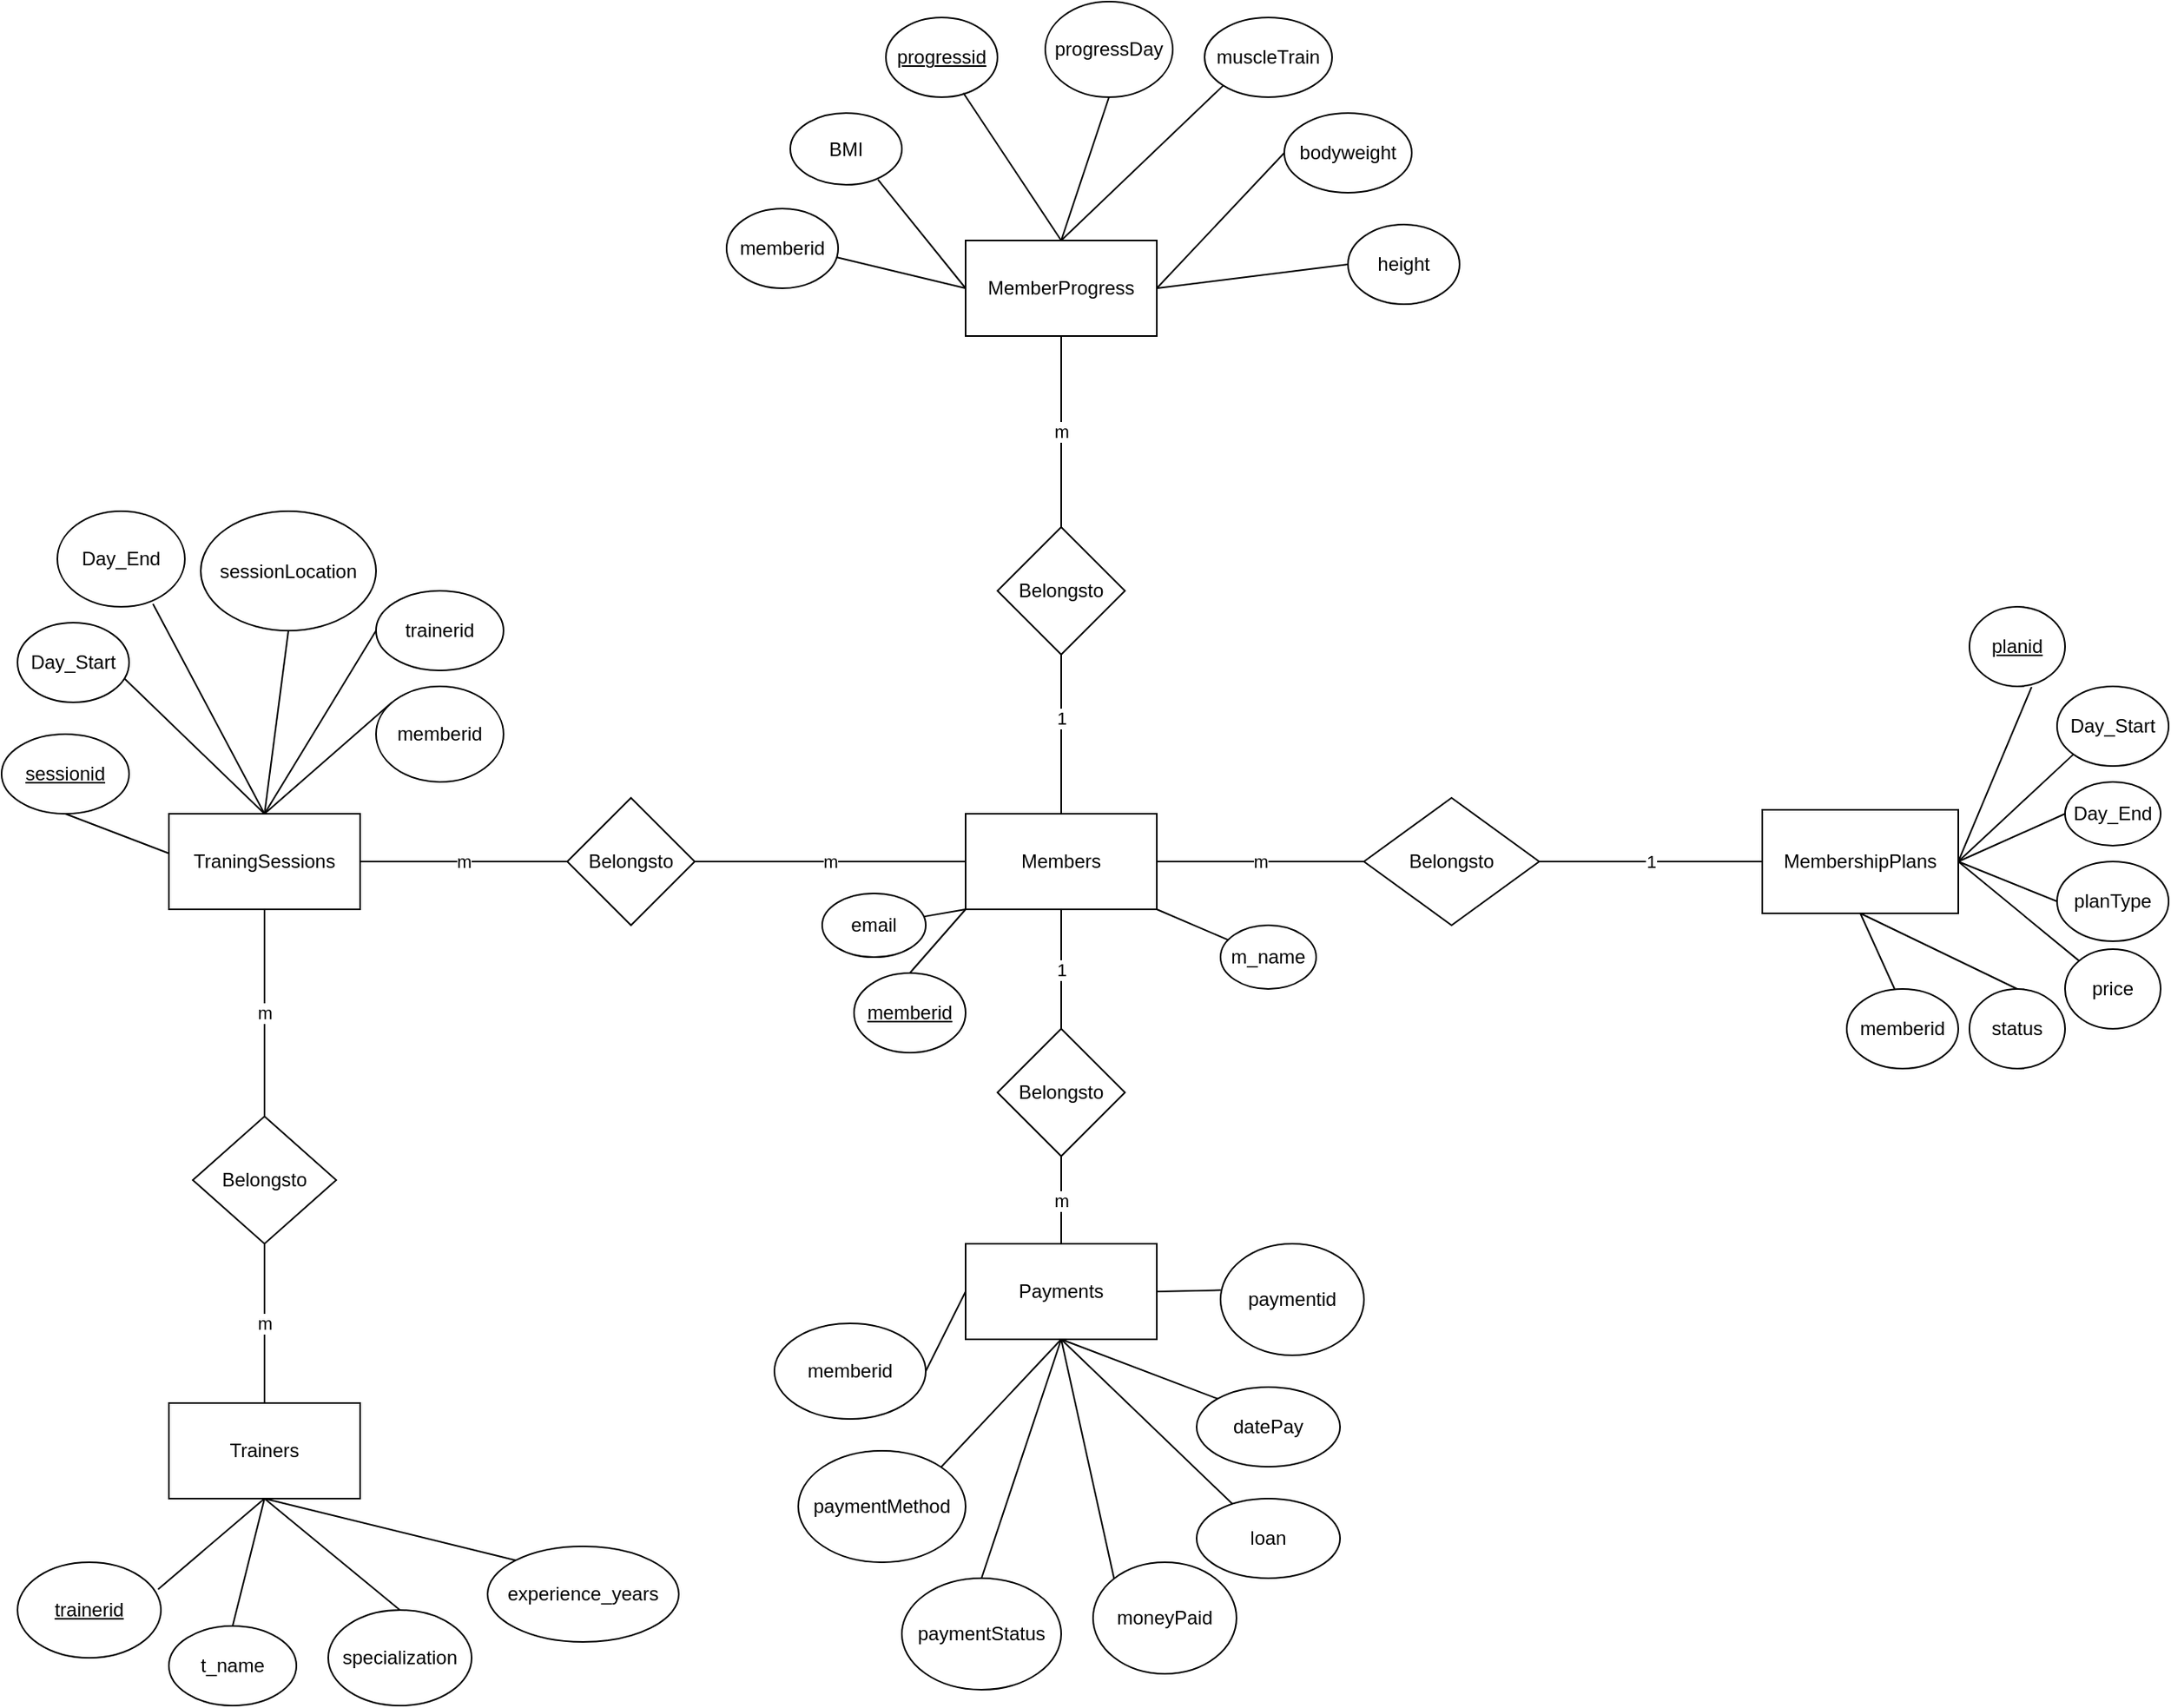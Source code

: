 <mxfile version="24.7.17">
  <diagram name="Trang-1" id="aR7fLO6s7UQVaGggUBqw">
    <mxGraphModel dx="2193" dy="2011" grid="1" gridSize="10" guides="1" tooltips="1" connect="1" arrows="1" fold="1" page="1" pageScale="1" pageWidth="827" pageHeight="1169" math="0" shadow="0">
      <root>
        <mxCell id="0" />
        <mxCell id="1" parent="0" />
        <mxCell id="LQCwbnCenOOeZ457Ust4-1" value="Members" style="rounded=0;whiteSpace=wrap;html=1;" parent="1" vertex="1">
          <mxGeometry x="340" y="300" width="120" height="60" as="geometry" />
        </mxCell>
        <mxCell id="LQCwbnCenOOeZ457Ust4-3" value="memberid" style="ellipse;whiteSpace=wrap;html=1;perimeterSpacing=0;fontStyle=4" parent="1" vertex="1">
          <mxGeometry x="270" y="400" width="70" height="50" as="geometry" />
        </mxCell>
        <mxCell id="LQCwbnCenOOeZ457Ust4-4" value="" style="endArrow=none;html=1;rounded=0;exitX=0;exitY=1;exitDx=0;exitDy=0;" parent="1" source="LQCwbnCenOOeZ457Ust4-1" target="LQCwbnCenOOeZ457Ust4-8" edge="1">
          <mxGeometry width="50" height="50" relative="1" as="geometry">
            <mxPoint x="400" y="360" as="sourcePoint" />
            <mxPoint x="400" y="360" as="targetPoint" />
          </mxGeometry>
        </mxCell>
        <mxCell id="LQCwbnCenOOeZ457Ust4-6" value="" style="endArrow=none;html=1;rounded=0;exitX=1;exitY=1;exitDx=0;exitDy=0;" parent="1" source="LQCwbnCenOOeZ457Ust4-1" target="LQCwbnCenOOeZ457Ust4-7" edge="1">
          <mxGeometry width="50" height="50" relative="1" as="geometry">
            <mxPoint x="400" y="360" as="sourcePoint" />
            <mxPoint x="440" y="400" as="targetPoint" />
          </mxGeometry>
        </mxCell>
        <mxCell id="LQCwbnCenOOeZ457Ust4-7" value="m_name" style="ellipse;whiteSpace=wrap;html=1;" parent="1" vertex="1">
          <mxGeometry x="500" y="370" width="60" height="40" as="geometry" />
        </mxCell>
        <mxCell id="LQCwbnCenOOeZ457Ust4-8" value="email" style="ellipse;whiteSpace=wrap;html=1;" parent="1" vertex="1">
          <mxGeometry x="250" y="350" width="65" height="40" as="geometry" />
        </mxCell>
        <mxCell id="LQCwbnCenOOeZ457Ust4-9" value="MembershipPlans" style="rounded=0;whiteSpace=wrap;html=1;" parent="1" vertex="1">
          <mxGeometry x="840" y="297.5" width="123" height="65" as="geometry" />
        </mxCell>
        <mxCell id="LQCwbnCenOOeZ457Ust4-10" value="price" style="ellipse;whiteSpace=wrap;html=1;" parent="1" vertex="1">
          <mxGeometry x="1030" y="385" width="60" height="50" as="geometry" />
        </mxCell>
        <mxCell id="LQCwbnCenOOeZ457Ust4-11" value="status" style="ellipse;whiteSpace=wrap;html=1;" parent="1" vertex="1">
          <mxGeometry x="970" y="410" width="60" height="50" as="geometry" />
        </mxCell>
        <mxCell id="LQCwbnCenOOeZ457Ust4-12" value="memberid" style="ellipse;whiteSpace=wrap;html=1;" parent="1" vertex="1">
          <mxGeometry x="893" y="410" width="70" height="50" as="geometry" />
        </mxCell>
        <mxCell id="LQCwbnCenOOeZ457Ust4-13" value="planType" style="ellipse;whiteSpace=wrap;html=1;" parent="1" vertex="1">
          <mxGeometry x="1025" y="330" width="70" height="50" as="geometry" />
        </mxCell>
        <mxCell id="LQCwbnCenOOeZ457Ust4-14" value="planid" style="ellipse;whiteSpace=wrap;html=1;fontStyle=4" parent="1" vertex="1">
          <mxGeometry x="970" y="170" width="60" height="50" as="geometry" />
        </mxCell>
        <mxCell id="LQCwbnCenOOeZ457Ust4-15" value="Day_End" style="ellipse;whiteSpace=wrap;html=1;" parent="1" vertex="1">
          <mxGeometry x="1030" y="280" width="60" height="40" as="geometry" />
        </mxCell>
        <mxCell id="LQCwbnCenOOeZ457Ust4-16" value="Day_Start" style="ellipse;whiteSpace=wrap;html=1;" parent="1" vertex="1">
          <mxGeometry x="1025" y="220" width="70" height="50" as="geometry" />
        </mxCell>
        <mxCell id="LQCwbnCenOOeZ457Ust4-17" value="" style="endArrow=none;html=1;rounded=0;entryX=0.5;entryY=1;entryDx=0;entryDy=0;exitX=0.429;exitY=0;exitDx=0;exitDy=0;exitPerimeter=0;" parent="1" source="LQCwbnCenOOeZ457Ust4-12" target="LQCwbnCenOOeZ457Ust4-9" edge="1">
          <mxGeometry width="50" height="50" relative="1" as="geometry">
            <mxPoint x="550" y="410" as="sourcePoint" />
            <mxPoint x="600" y="360" as="targetPoint" />
          </mxGeometry>
        </mxCell>
        <mxCell id="LQCwbnCenOOeZ457Ust4-18" value="" style="endArrow=none;html=1;rounded=0;entryX=0.5;entryY=1;entryDx=0;entryDy=0;exitX=0.5;exitY=0;exitDx=0;exitDy=0;" parent="1" source="LQCwbnCenOOeZ457Ust4-11" target="LQCwbnCenOOeZ457Ust4-9" edge="1">
          <mxGeometry width="50" height="50" relative="1" as="geometry">
            <mxPoint x="550" y="410" as="sourcePoint" />
            <mxPoint x="600" y="360" as="targetPoint" />
          </mxGeometry>
        </mxCell>
        <mxCell id="LQCwbnCenOOeZ457Ust4-19" value="" style="endArrow=none;html=1;rounded=0;entryX=1;entryY=0.5;entryDx=0;entryDy=0;exitX=0;exitY=0;exitDx=0;exitDy=0;" parent="1" source="LQCwbnCenOOeZ457Ust4-10" target="LQCwbnCenOOeZ457Ust4-9" edge="1">
          <mxGeometry width="50" height="50" relative="1" as="geometry">
            <mxPoint x="550" y="410" as="sourcePoint" />
            <mxPoint x="600" y="360" as="targetPoint" />
          </mxGeometry>
        </mxCell>
        <mxCell id="LQCwbnCenOOeZ457Ust4-20" value="" style="endArrow=none;html=1;rounded=0;entryX=1;entryY=0.5;entryDx=0;entryDy=0;exitX=0;exitY=0.5;exitDx=0;exitDy=0;" parent="1" source="LQCwbnCenOOeZ457Ust4-13" target="LQCwbnCenOOeZ457Ust4-9" edge="1">
          <mxGeometry width="50" height="50" relative="1" as="geometry">
            <mxPoint x="550" y="410" as="sourcePoint" />
            <mxPoint x="600" y="360" as="targetPoint" />
          </mxGeometry>
        </mxCell>
        <mxCell id="LQCwbnCenOOeZ457Ust4-21" value="" style="endArrow=none;html=1;rounded=0;entryX=1;entryY=0.5;entryDx=0;entryDy=0;exitX=0;exitY=0.5;exitDx=0;exitDy=0;" parent="1" source="LQCwbnCenOOeZ457Ust4-15" target="LQCwbnCenOOeZ457Ust4-9" edge="1">
          <mxGeometry width="50" height="50" relative="1" as="geometry">
            <mxPoint x="550" y="410" as="sourcePoint" />
            <mxPoint x="600" y="360" as="targetPoint" />
          </mxGeometry>
        </mxCell>
        <mxCell id="LQCwbnCenOOeZ457Ust4-22" value="" style="endArrow=none;html=1;rounded=0;entryX=1;entryY=0.5;entryDx=0;entryDy=0;exitX=0;exitY=1;exitDx=0;exitDy=0;" parent="1" source="LQCwbnCenOOeZ457Ust4-16" target="LQCwbnCenOOeZ457Ust4-9" edge="1">
          <mxGeometry width="50" height="50" relative="1" as="geometry">
            <mxPoint x="550" y="410" as="sourcePoint" />
            <mxPoint x="600" y="360" as="targetPoint" />
          </mxGeometry>
        </mxCell>
        <mxCell id="LQCwbnCenOOeZ457Ust4-23" value="" style="endArrow=none;html=1;rounded=0;entryX=1;entryY=0.5;entryDx=0;entryDy=0;exitX=0.65;exitY=1.008;exitDx=0;exitDy=0;exitPerimeter=0;" parent="1" source="LQCwbnCenOOeZ457Ust4-14" target="LQCwbnCenOOeZ457Ust4-9" edge="1">
          <mxGeometry width="50" height="50" relative="1" as="geometry">
            <mxPoint x="550" y="410" as="sourcePoint" />
            <mxPoint x="600" y="360" as="targetPoint" />
          </mxGeometry>
        </mxCell>
        <mxCell id="LQCwbnCenOOeZ457Ust4-24" value="m" style="endArrow=none;html=1;rounded=0;exitX=1;exitY=0.5;exitDx=0;exitDy=0;entryX=0;entryY=0.5;entryDx=0;entryDy=0;" parent="1" source="LQCwbnCenOOeZ457Ust4-1" target="LQCwbnCenOOeZ457Ust4-25" edge="1">
          <mxGeometry width="50" height="50" relative="1" as="geometry">
            <mxPoint x="550" y="410" as="sourcePoint" />
            <mxPoint x="560" y="330" as="targetPoint" />
          </mxGeometry>
        </mxCell>
        <mxCell id="LQCwbnCenOOeZ457Ust4-25" value="Belongsto" style="rhombus;whiteSpace=wrap;html=1;" parent="1" vertex="1">
          <mxGeometry x="590" y="290" width="110" height="80" as="geometry" />
        </mxCell>
        <mxCell id="LQCwbnCenOOeZ457Ust4-27" value="1" style="endArrow=none;html=1;rounded=0;entryX=1;entryY=0.5;entryDx=0;entryDy=0;exitX=0;exitY=0.5;exitDx=0;exitDy=0;" parent="1" source="LQCwbnCenOOeZ457Ust4-9" target="LQCwbnCenOOeZ457Ust4-25" edge="1">
          <mxGeometry width="50" height="50" relative="1" as="geometry">
            <mxPoint x="550" y="410" as="sourcePoint" />
            <mxPoint x="600" y="360" as="targetPoint" />
          </mxGeometry>
        </mxCell>
        <mxCell id="LQCwbnCenOOeZ457Ust4-28" value="1" style="endArrow=none;html=1;rounded=0;exitX=0.5;exitY=0;exitDx=0;exitDy=0;" parent="1" source="LQCwbnCenOOeZ457Ust4-1" edge="1">
          <mxGeometry width="50" height="50" relative="1" as="geometry">
            <mxPoint x="210" y="300" as="sourcePoint" />
            <mxPoint x="400" y="180" as="targetPoint" />
          </mxGeometry>
        </mxCell>
        <mxCell id="LQCwbnCenOOeZ457Ust4-29" value="Belongsto" style="rhombus;whiteSpace=wrap;html=1;" parent="1" vertex="1">
          <mxGeometry x="360" y="120" width="80" height="80" as="geometry" />
        </mxCell>
        <mxCell id="LQCwbnCenOOeZ457Ust4-30" value="m" style="endArrow=none;html=1;rounded=0;exitX=0.5;exitY=0;exitDx=0;exitDy=0;" parent="1" source="LQCwbnCenOOeZ457Ust4-29" target="LQCwbnCenOOeZ457Ust4-31" edge="1">
          <mxGeometry width="50" height="50" relative="1" as="geometry">
            <mxPoint x="210" y="60" as="sourcePoint" />
            <mxPoint x="400" y="-30" as="targetPoint" />
            <mxPoint as="offset" />
          </mxGeometry>
        </mxCell>
        <mxCell id="LQCwbnCenOOeZ457Ust4-31" value="MemberProgress" style="rounded=0;whiteSpace=wrap;html=1;" parent="1" vertex="1">
          <mxGeometry x="340" y="-60" width="120" height="60" as="geometry" />
        </mxCell>
        <mxCell id="LQCwbnCenOOeZ457Ust4-32" value="bodyweight" style="ellipse;whiteSpace=wrap;html=1;" parent="1" vertex="1">
          <mxGeometry x="540" y="-140" width="80" height="50" as="geometry" />
        </mxCell>
        <mxCell id="LQCwbnCenOOeZ457Ust4-33" value="memberid" style="ellipse;whiteSpace=wrap;html=1;" parent="1" vertex="1">
          <mxGeometry x="190" y="-80" width="70" height="50" as="geometry" />
        </mxCell>
        <mxCell id="LQCwbnCenOOeZ457Ust4-34" value="BMI" style="ellipse;whiteSpace=wrap;html=1;" parent="1" vertex="1">
          <mxGeometry x="230" y="-140" width="70" height="45" as="geometry" />
        </mxCell>
        <mxCell id="LQCwbnCenOOeZ457Ust4-35" value="muscleTrain" style="ellipse;whiteSpace=wrap;html=1;" parent="1" vertex="1">
          <mxGeometry x="490" y="-200" width="80" height="50" as="geometry" />
        </mxCell>
        <mxCell id="LQCwbnCenOOeZ457Ust4-36" value="height" style="ellipse;whiteSpace=wrap;html=1;" parent="1" vertex="1">
          <mxGeometry x="580" y="-70" width="70" height="50" as="geometry" />
        </mxCell>
        <mxCell id="LQCwbnCenOOeZ457Ust4-37" value="progressDay" style="ellipse;whiteSpace=wrap;html=1;" parent="1" vertex="1">
          <mxGeometry x="390" y="-210" width="80" height="60" as="geometry" />
        </mxCell>
        <mxCell id="LQCwbnCenOOeZ457Ust4-38" value="progressid" style="ellipse;whiteSpace=wrap;html=1;fontStyle=4" parent="1" vertex="1">
          <mxGeometry x="290" y="-200" width="70" height="50" as="geometry" />
        </mxCell>
        <mxCell id="LQCwbnCenOOeZ457Ust4-39" value="" style="endArrow=none;html=1;rounded=0;exitX=0;exitY=0.5;exitDx=0;exitDy=0;entryX=0.991;entryY=0.612;entryDx=0;entryDy=0;entryPerimeter=0;" parent="1" source="LQCwbnCenOOeZ457Ust4-31" target="LQCwbnCenOOeZ457Ust4-33" edge="1">
          <mxGeometry width="50" height="50" relative="1" as="geometry">
            <mxPoint x="440" as="sourcePoint" />
            <mxPoint x="490" y="-50" as="targetPoint" />
          </mxGeometry>
        </mxCell>
        <mxCell id="LQCwbnCenOOeZ457Ust4-40" value="" style="endArrow=none;html=1;rounded=0;exitX=0;exitY=0.5;exitDx=0;exitDy=0;entryX=0.786;entryY=0.929;entryDx=0;entryDy=0;entryPerimeter=0;" parent="1" source="LQCwbnCenOOeZ457Ust4-31" target="LQCwbnCenOOeZ457Ust4-34" edge="1">
          <mxGeometry width="50" height="50" relative="1" as="geometry">
            <mxPoint x="440" as="sourcePoint" />
            <mxPoint x="490" y="-50" as="targetPoint" />
          </mxGeometry>
        </mxCell>
        <mxCell id="LQCwbnCenOOeZ457Ust4-41" value="" style="endArrow=none;html=1;rounded=0;exitX=0.5;exitY=0;exitDx=0;exitDy=0;entryX=0.694;entryY=0.948;entryDx=0;entryDy=0;entryPerimeter=0;" parent="1" source="LQCwbnCenOOeZ457Ust4-31" target="LQCwbnCenOOeZ457Ust4-38" edge="1">
          <mxGeometry width="50" height="50" relative="1" as="geometry">
            <mxPoint x="440" as="sourcePoint" />
            <mxPoint x="490" y="-50" as="targetPoint" />
          </mxGeometry>
        </mxCell>
        <mxCell id="LQCwbnCenOOeZ457Ust4-42" value="" style="endArrow=none;html=1;rounded=0;exitX=0.5;exitY=0;exitDx=0;exitDy=0;entryX=0.5;entryY=1;entryDx=0;entryDy=0;" parent="1" source="LQCwbnCenOOeZ457Ust4-31" target="LQCwbnCenOOeZ457Ust4-37" edge="1">
          <mxGeometry width="50" height="50" relative="1" as="geometry">
            <mxPoint x="440" as="sourcePoint" />
            <mxPoint x="490" y="-50" as="targetPoint" />
          </mxGeometry>
        </mxCell>
        <mxCell id="LQCwbnCenOOeZ457Ust4-43" value="" style="endArrow=none;html=1;rounded=0;exitX=0.5;exitY=0;exitDx=0;exitDy=0;entryX=0;entryY=1;entryDx=0;entryDy=0;" parent="1" source="LQCwbnCenOOeZ457Ust4-31" target="LQCwbnCenOOeZ457Ust4-35" edge="1">
          <mxGeometry width="50" height="50" relative="1" as="geometry">
            <mxPoint x="440" as="sourcePoint" />
            <mxPoint x="490" y="-50" as="targetPoint" />
          </mxGeometry>
        </mxCell>
        <mxCell id="LQCwbnCenOOeZ457Ust4-44" value="" style="endArrow=none;html=1;rounded=0;exitX=1;exitY=0.5;exitDx=0;exitDy=0;entryX=0;entryY=0.5;entryDx=0;entryDy=0;" parent="1" source="LQCwbnCenOOeZ457Ust4-31" target="LQCwbnCenOOeZ457Ust4-32" edge="1">
          <mxGeometry width="50" height="50" relative="1" as="geometry">
            <mxPoint x="440" as="sourcePoint" />
            <mxPoint x="490" y="-50" as="targetPoint" />
          </mxGeometry>
        </mxCell>
        <mxCell id="LQCwbnCenOOeZ457Ust4-45" value="" style="endArrow=none;html=1;rounded=0;entryX=0;entryY=0.5;entryDx=0;entryDy=0;exitX=1;exitY=0.5;exitDx=0;exitDy=0;" parent="1" source="LQCwbnCenOOeZ457Ust4-31" target="LQCwbnCenOOeZ457Ust4-36" edge="1">
          <mxGeometry width="50" height="50" relative="1" as="geometry">
            <mxPoint x="440" as="sourcePoint" />
            <mxPoint x="490" y="-50" as="targetPoint" />
          </mxGeometry>
        </mxCell>
        <mxCell id="LQCwbnCenOOeZ457Ust4-46" value="TraningSessions" style="rounded=0;whiteSpace=wrap;html=1;" parent="1" vertex="1">
          <mxGeometry x="-160" y="300" width="120" height="60" as="geometry" />
        </mxCell>
        <mxCell id="LQCwbnCenOOeZ457Ust4-47" value="memberid" style="ellipse;whiteSpace=wrap;html=1;" parent="1" vertex="1">
          <mxGeometry x="-30" y="220" width="80" height="60" as="geometry" />
        </mxCell>
        <mxCell id="LQCwbnCenOOeZ457Ust4-48" value="trainerid" style="ellipse;whiteSpace=wrap;html=1;" parent="1" vertex="1">
          <mxGeometry x="-30" y="160" width="80" height="50" as="geometry" />
        </mxCell>
        <mxCell id="LQCwbnCenOOeZ457Ust4-49" value="sessionLocation" style="ellipse;whiteSpace=wrap;html=1;" parent="1" vertex="1">
          <mxGeometry x="-140" y="110" width="110" height="75" as="geometry" />
        </mxCell>
        <mxCell id="LQCwbnCenOOeZ457Ust4-50" value="Day_End" style="ellipse;whiteSpace=wrap;html=1;" parent="1" vertex="1">
          <mxGeometry x="-230" y="110" width="80" height="60" as="geometry" />
        </mxCell>
        <mxCell id="LQCwbnCenOOeZ457Ust4-51" value="Day_Start" style="ellipse;whiteSpace=wrap;html=1;" parent="1" vertex="1">
          <mxGeometry x="-255" y="180" width="70" height="50" as="geometry" />
        </mxCell>
        <mxCell id="LQCwbnCenOOeZ457Ust4-52" value="sessionid" style="ellipse;whiteSpace=wrap;html=1;fontStyle=4" parent="1" vertex="1">
          <mxGeometry x="-265" y="250" width="80" height="50" as="geometry" />
        </mxCell>
        <mxCell id="LQCwbnCenOOeZ457Ust4-53" value="" style="endArrow=none;html=1;rounded=0;exitX=0.003;exitY=0.417;exitDx=0;exitDy=0;exitPerimeter=0;entryX=0.5;entryY=1;entryDx=0;entryDy=0;" parent="1" source="LQCwbnCenOOeZ457Ust4-46" target="LQCwbnCenOOeZ457Ust4-52" edge="1">
          <mxGeometry width="50" height="50" relative="1" as="geometry">
            <mxPoint x="-70" y="280" as="sourcePoint" />
            <mxPoint x="-20" y="230" as="targetPoint" />
          </mxGeometry>
        </mxCell>
        <mxCell id="LQCwbnCenOOeZ457Ust4-54" value="" style="endArrow=none;html=1;rounded=0;exitX=0.5;exitY=0;exitDx=0;exitDy=0;entryX=0.963;entryY=0.708;entryDx=0;entryDy=0;entryPerimeter=0;" parent="1" source="LQCwbnCenOOeZ457Ust4-46" target="LQCwbnCenOOeZ457Ust4-51" edge="1">
          <mxGeometry width="50" height="50" relative="1" as="geometry">
            <mxPoint x="-70" y="280" as="sourcePoint" />
            <mxPoint x="-20" y="230" as="targetPoint" />
          </mxGeometry>
        </mxCell>
        <mxCell id="LQCwbnCenOOeZ457Ust4-57" value="" style="endArrow=none;html=1;rounded=0;exitX=0.5;exitY=0;exitDx=0;exitDy=0;entryX=0.75;entryY=0.97;entryDx=0;entryDy=0;entryPerimeter=0;" parent="1" source="LQCwbnCenOOeZ457Ust4-46" target="LQCwbnCenOOeZ457Ust4-50" edge="1">
          <mxGeometry width="50" height="50" relative="1" as="geometry">
            <mxPoint x="-70" y="280" as="sourcePoint" />
            <mxPoint x="-20" y="230" as="targetPoint" />
          </mxGeometry>
        </mxCell>
        <mxCell id="LQCwbnCenOOeZ457Ust4-58" value="" style="endArrow=none;html=1;rounded=0;entryX=0.5;entryY=1;entryDx=0;entryDy=0;exitX=0.5;exitY=0;exitDx=0;exitDy=0;" parent="1" source="LQCwbnCenOOeZ457Ust4-46" target="LQCwbnCenOOeZ457Ust4-49" edge="1">
          <mxGeometry width="50" height="50" relative="1" as="geometry">
            <mxPoint x="-100" y="300" as="sourcePoint" />
            <mxPoint x="-20" y="230" as="targetPoint" />
          </mxGeometry>
        </mxCell>
        <mxCell id="LQCwbnCenOOeZ457Ust4-59" value="" style="endArrow=none;html=1;rounded=0;entryX=0;entryY=0.5;entryDx=0;entryDy=0;exitX=0.5;exitY=0;exitDx=0;exitDy=0;" parent="1" source="LQCwbnCenOOeZ457Ust4-46" target="LQCwbnCenOOeZ457Ust4-48" edge="1">
          <mxGeometry width="50" height="50" relative="1" as="geometry">
            <mxPoint x="-100" y="300" as="sourcePoint" />
            <mxPoint x="-20" y="230" as="targetPoint" />
          </mxGeometry>
        </mxCell>
        <mxCell id="LQCwbnCenOOeZ457Ust4-60" value="" style="endArrow=none;html=1;rounded=0;exitX=0.5;exitY=0;exitDx=0;exitDy=0;" parent="1" source="LQCwbnCenOOeZ457Ust4-46" edge="1">
          <mxGeometry width="50" height="50" relative="1" as="geometry">
            <mxPoint x="-100" y="300" as="sourcePoint" />
            <mxPoint x="-20" y="230" as="targetPoint" />
          </mxGeometry>
        </mxCell>
        <mxCell id="LQCwbnCenOOeZ457Ust4-61" value="m" style="endArrow=none;html=1;rounded=0;exitX=1;exitY=0.5;exitDx=0;exitDy=0;" parent="1" source="LQCwbnCenOOeZ457Ust4-46" target="LQCwbnCenOOeZ457Ust4-62" edge="1">
          <mxGeometry width="50" height="50" relative="1" as="geometry">
            <mxPoint x="-70" y="280" as="sourcePoint" />
            <mxPoint x="80" y="330" as="targetPoint" />
          </mxGeometry>
        </mxCell>
        <mxCell id="LQCwbnCenOOeZ457Ust4-62" value="Belongsto" style="rhombus;whiteSpace=wrap;html=1;" parent="1" vertex="1">
          <mxGeometry x="90" y="290" width="80" height="80" as="geometry" />
        </mxCell>
        <mxCell id="LQCwbnCenOOeZ457Ust4-63" value="m" style="endArrow=none;html=1;rounded=0;exitX=1;exitY=0.5;exitDx=0;exitDy=0;entryX=0;entryY=0.5;entryDx=0;entryDy=0;" parent="1" source="LQCwbnCenOOeZ457Ust4-62" target="LQCwbnCenOOeZ457Ust4-1" edge="1">
          <mxGeometry width="50" height="50" relative="1" as="geometry">
            <mxPoint x="-70" y="280" as="sourcePoint" />
            <mxPoint x="-20" y="230" as="targetPoint" />
          </mxGeometry>
        </mxCell>
        <mxCell id="LQCwbnCenOOeZ457Ust4-64" value="Trainers" style="rounded=0;whiteSpace=wrap;html=1;" parent="1" vertex="1">
          <mxGeometry x="-160" y="670" width="120" height="60" as="geometry" />
        </mxCell>
        <mxCell id="LQCwbnCenOOeZ457Ust4-66" value="experience_years" style="ellipse;whiteSpace=wrap;html=1;" parent="1" vertex="1">
          <mxGeometry x="40" y="760" width="120" height="60" as="geometry" />
        </mxCell>
        <mxCell id="LQCwbnCenOOeZ457Ust4-67" value="t_name" style="ellipse;whiteSpace=wrap;html=1;" parent="1" vertex="1">
          <mxGeometry x="-160" y="810" width="80" height="50" as="geometry" />
        </mxCell>
        <mxCell id="LQCwbnCenOOeZ457Ust4-68" value="specialization" style="ellipse;whiteSpace=wrap;html=1;" parent="1" vertex="1">
          <mxGeometry x="-60" y="800" width="90" height="60" as="geometry" />
        </mxCell>
        <mxCell id="LQCwbnCenOOeZ457Ust4-69" value="trainerid" style="ellipse;whiteSpace=wrap;html=1;fontStyle=4" parent="1" vertex="1">
          <mxGeometry x="-255" y="770" width="90" height="60" as="geometry" />
        </mxCell>
        <mxCell id="LQCwbnCenOOeZ457Ust4-71" value="" style="endArrow=none;html=1;rounded=0;exitX=0.5;exitY=1;exitDx=0;exitDy=0;entryX=0.98;entryY=0.283;entryDx=0;entryDy=0;entryPerimeter=0;" parent="1" source="LQCwbnCenOOeZ457Ust4-64" target="LQCwbnCenOOeZ457Ust4-69" edge="1">
          <mxGeometry width="50" height="50" relative="1" as="geometry">
            <mxPoint x="30" y="820" as="sourcePoint" />
            <mxPoint x="80" y="770" as="targetPoint" />
          </mxGeometry>
        </mxCell>
        <mxCell id="LQCwbnCenOOeZ457Ust4-72" value="" style="endArrow=none;html=1;rounded=0;exitX=0.5;exitY=1;exitDx=0;exitDy=0;entryX=0.5;entryY=0;entryDx=0;entryDy=0;" parent="1" source="LQCwbnCenOOeZ457Ust4-64" target="LQCwbnCenOOeZ457Ust4-67" edge="1">
          <mxGeometry width="50" height="50" relative="1" as="geometry">
            <mxPoint x="30" y="820" as="sourcePoint" />
            <mxPoint x="80" y="770" as="targetPoint" />
          </mxGeometry>
        </mxCell>
        <mxCell id="LQCwbnCenOOeZ457Ust4-73" value="" style="endArrow=none;html=1;rounded=0;exitX=0.5;exitY=1;exitDx=0;exitDy=0;entryX=0.5;entryY=0;entryDx=0;entryDy=0;" parent="1" source="LQCwbnCenOOeZ457Ust4-64" target="LQCwbnCenOOeZ457Ust4-68" edge="1">
          <mxGeometry width="50" height="50" relative="1" as="geometry">
            <mxPoint x="-100" y="730" as="sourcePoint" />
            <mxPoint x="80" y="770" as="targetPoint" />
          </mxGeometry>
        </mxCell>
        <mxCell id="LQCwbnCenOOeZ457Ust4-76" value="" style="endArrow=none;html=1;rounded=0;exitX=0.5;exitY=1;exitDx=0;exitDy=0;entryX=0;entryY=0;entryDx=0;entryDy=0;" parent="1" source="LQCwbnCenOOeZ457Ust4-64" target="LQCwbnCenOOeZ457Ust4-66" edge="1">
          <mxGeometry width="50" height="50" relative="1" as="geometry">
            <mxPoint x="30" y="820" as="sourcePoint" />
            <mxPoint x="80" y="770" as="targetPoint" />
          </mxGeometry>
        </mxCell>
        <mxCell id="LQCwbnCenOOeZ457Ust4-77" value="m" style="endArrow=none;html=1;rounded=0;exitX=0.5;exitY=0;exitDx=0;exitDy=0;" parent="1" source="LQCwbnCenOOeZ457Ust4-64" target="LQCwbnCenOOeZ457Ust4-78" edge="1">
          <mxGeometry width="50" height="50" relative="1" as="geometry">
            <mxPoint x="30" y="560" as="sourcePoint" />
            <mxPoint x="-100" y="560" as="targetPoint" />
          </mxGeometry>
        </mxCell>
        <mxCell id="LQCwbnCenOOeZ457Ust4-78" value="Belongsto" style="rhombus;whiteSpace=wrap;html=1;" parent="1" vertex="1">
          <mxGeometry x="-145" y="490" width="90" height="80" as="geometry" />
        </mxCell>
        <mxCell id="LQCwbnCenOOeZ457Ust4-79" value="m" style="endArrow=none;html=1;rounded=0;exitX=0.5;exitY=0;exitDx=0;exitDy=0;entryX=0.5;entryY=1;entryDx=0;entryDy=0;" parent="1" source="LQCwbnCenOOeZ457Ust4-78" target="LQCwbnCenOOeZ457Ust4-46" edge="1">
          <mxGeometry width="50" height="50" relative="1" as="geometry">
            <mxPoint x="30" y="480" as="sourcePoint" />
            <mxPoint x="80" y="430" as="targetPoint" />
          </mxGeometry>
        </mxCell>
        <mxCell id="LQCwbnCenOOeZ457Ust4-80" value="" style="endArrow=none;html=1;rounded=0;exitX=0.5;exitY=0;exitDx=0;exitDy=0;entryX=0;entryY=1;entryDx=0;entryDy=0;" parent="1" source="LQCwbnCenOOeZ457Ust4-3" target="LQCwbnCenOOeZ457Ust4-1" edge="1">
          <mxGeometry width="50" height="50" relative="1" as="geometry">
            <mxPoint x="30" y="300" as="sourcePoint" />
            <mxPoint x="80" y="250" as="targetPoint" />
          </mxGeometry>
        </mxCell>
        <mxCell id="LQCwbnCenOOeZ457Ust4-82" value="Payments" style="rounded=0;whiteSpace=wrap;html=1;" parent="1" vertex="1">
          <mxGeometry x="340" y="570" width="120" height="60" as="geometry" />
        </mxCell>
        <mxCell id="LQCwbnCenOOeZ457Ust4-84" value="memberid" style="ellipse;whiteSpace=wrap;html=1;" parent="1" vertex="1">
          <mxGeometry x="220" y="620" width="95" height="60" as="geometry" />
        </mxCell>
        <mxCell id="LQCwbnCenOOeZ457Ust4-85" value="paymentMethod" style="ellipse;whiteSpace=wrap;html=1;" parent="1" vertex="1">
          <mxGeometry x="235" y="700" width="105" height="70" as="geometry" />
        </mxCell>
        <mxCell id="LQCwbnCenOOeZ457Ust4-86" value="paymentStatus" style="ellipse;whiteSpace=wrap;html=1;" parent="1" vertex="1">
          <mxGeometry x="300" y="780" width="100" height="70" as="geometry" />
        </mxCell>
        <mxCell id="LQCwbnCenOOeZ457Ust4-87" value="moneyPaid" style="ellipse;whiteSpace=wrap;html=1;" parent="1" vertex="1">
          <mxGeometry x="420" y="770" width="90" height="70" as="geometry" />
        </mxCell>
        <mxCell id="LQCwbnCenOOeZ457Ust4-88" value="loan" style="ellipse;whiteSpace=wrap;html=1;" parent="1" vertex="1">
          <mxGeometry x="485" y="730" width="90" height="50" as="geometry" />
        </mxCell>
        <mxCell id="LQCwbnCenOOeZ457Ust4-89" value="datePay" style="ellipse;whiteSpace=wrap;html=1;" parent="1" vertex="1">
          <mxGeometry x="485" y="660" width="90" height="50" as="geometry" />
        </mxCell>
        <mxCell id="LQCwbnCenOOeZ457Ust4-90" value="paymentid" style="ellipse;whiteSpace=wrap;html=1;" parent="1" vertex="1">
          <mxGeometry x="500" y="570" width="90" height="70" as="geometry" />
        </mxCell>
        <mxCell id="LQCwbnCenOOeZ457Ust4-91" value="" style="endArrow=none;html=1;rounded=0;entryX=0;entryY=0.5;entryDx=0;entryDy=0;exitX=1;exitY=0.5;exitDx=0;exitDy=0;" parent="1" source="LQCwbnCenOOeZ457Ust4-84" target="LQCwbnCenOOeZ457Ust4-82" edge="1">
          <mxGeometry width="50" height="50" relative="1" as="geometry">
            <mxPoint x="270" y="650" as="sourcePoint" />
            <mxPoint x="320" y="600" as="targetPoint" />
          </mxGeometry>
        </mxCell>
        <mxCell id="LQCwbnCenOOeZ457Ust4-92" value="" style="endArrow=none;html=1;rounded=0;entryX=0.5;entryY=1;entryDx=0;entryDy=0;exitX=1;exitY=0;exitDx=0;exitDy=0;" parent="1" source="LQCwbnCenOOeZ457Ust4-85" target="LQCwbnCenOOeZ457Ust4-82" edge="1">
          <mxGeometry width="50" height="50" relative="1" as="geometry">
            <mxPoint x="270" y="650" as="sourcePoint" />
            <mxPoint x="320" y="600" as="targetPoint" />
          </mxGeometry>
        </mxCell>
        <mxCell id="LQCwbnCenOOeZ457Ust4-94" value="" style="endArrow=none;html=1;rounded=0;entryX=0.5;entryY=1;entryDx=0;entryDy=0;exitX=0.5;exitY=0;exitDx=0;exitDy=0;" parent="1" source="LQCwbnCenOOeZ457Ust4-86" target="LQCwbnCenOOeZ457Ust4-82" edge="1">
          <mxGeometry width="50" height="50" relative="1" as="geometry">
            <mxPoint x="270" y="650" as="sourcePoint" />
            <mxPoint x="320" y="600" as="targetPoint" />
          </mxGeometry>
        </mxCell>
        <mxCell id="LQCwbnCenOOeZ457Ust4-95" value="" style="endArrow=none;html=1;rounded=0;entryX=0.5;entryY=1;entryDx=0;entryDy=0;exitX=0;exitY=0;exitDx=0;exitDy=0;" parent="1" source="LQCwbnCenOOeZ457Ust4-87" target="LQCwbnCenOOeZ457Ust4-82" edge="1">
          <mxGeometry width="50" height="50" relative="1" as="geometry">
            <mxPoint x="270" y="650" as="sourcePoint" />
            <mxPoint x="320" y="600" as="targetPoint" />
          </mxGeometry>
        </mxCell>
        <mxCell id="LQCwbnCenOOeZ457Ust4-96" value="" style="endArrow=none;html=1;rounded=0;entryX=0.5;entryY=1;entryDx=0;entryDy=0;" parent="1" source="LQCwbnCenOOeZ457Ust4-88" target="LQCwbnCenOOeZ457Ust4-82" edge="1">
          <mxGeometry width="50" height="50" relative="1" as="geometry">
            <mxPoint x="270" y="650" as="sourcePoint" />
            <mxPoint x="320" y="600" as="targetPoint" />
          </mxGeometry>
        </mxCell>
        <mxCell id="LQCwbnCenOOeZ457Ust4-98" value="" style="endArrow=none;html=1;rounded=0;entryX=0.5;entryY=1;entryDx=0;entryDy=0;exitX=0;exitY=0;exitDx=0;exitDy=0;" parent="1" source="LQCwbnCenOOeZ457Ust4-89" target="LQCwbnCenOOeZ457Ust4-82" edge="1">
          <mxGeometry width="50" height="50" relative="1" as="geometry">
            <mxPoint x="270" y="650" as="sourcePoint" />
            <mxPoint x="320" y="600" as="targetPoint" />
          </mxGeometry>
        </mxCell>
        <mxCell id="LQCwbnCenOOeZ457Ust4-99" value="" style="endArrow=none;html=1;rounded=0;entryX=1;entryY=0.5;entryDx=0;entryDy=0;exitX=0.001;exitY=0.416;exitDx=0;exitDy=0;exitPerimeter=0;" parent="1" source="LQCwbnCenOOeZ457Ust4-90" target="LQCwbnCenOOeZ457Ust4-82" edge="1">
          <mxGeometry width="50" height="50" relative="1" as="geometry">
            <mxPoint x="270" y="650" as="sourcePoint" />
            <mxPoint x="320" y="600" as="targetPoint" />
          </mxGeometry>
        </mxCell>
        <mxCell id="LQCwbnCenOOeZ457Ust4-100" value="m" style="endArrow=none;html=1;rounded=0;exitX=0.5;exitY=0;exitDx=0;exitDy=0;" parent="1" source="LQCwbnCenOOeZ457Ust4-82" target="LQCwbnCenOOeZ457Ust4-101" edge="1">
          <mxGeometry width="50" height="50" relative="1" as="geometry">
            <mxPoint x="270" y="480" as="sourcePoint" />
            <mxPoint x="400" y="470" as="targetPoint" />
          </mxGeometry>
        </mxCell>
        <mxCell id="LQCwbnCenOOeZ457Ust4-101" value="Belongsto" style="rhombus;whiteSpace=wrap;html=1;" parent="1" vertex="1">
          <mxGeometry x="360" y="435" width="80" height="80" as="geometry" />
        </mxCell>
        <mxCell id="LQCwbnCenOOeZ457Ust4-102" value="1" style="endArrow=none;html=1;rounded=0;exitX=0.5;exitY=0;exitDx=0;exitDy=0;entryX=0.5;entryY=1;entryDx=0;entryDy=0;" parent="1" source="LQCwbnCenOOeZ457Ust4-101" target="LQCwbnCenOOeZ457Ust4-1" edge="1">
          <mxGeometry width="50" height="50" relative="1" as="geometry">
            <mxPoint x="270" y="480" as="sourcePoint" />
            <mxPoint x="320" y="430" as="targetPoint" />
          </mxGeometry>
        </mxCell>
      </root>
    </mxGraphModel>
  </diagram>
</mxfile>
